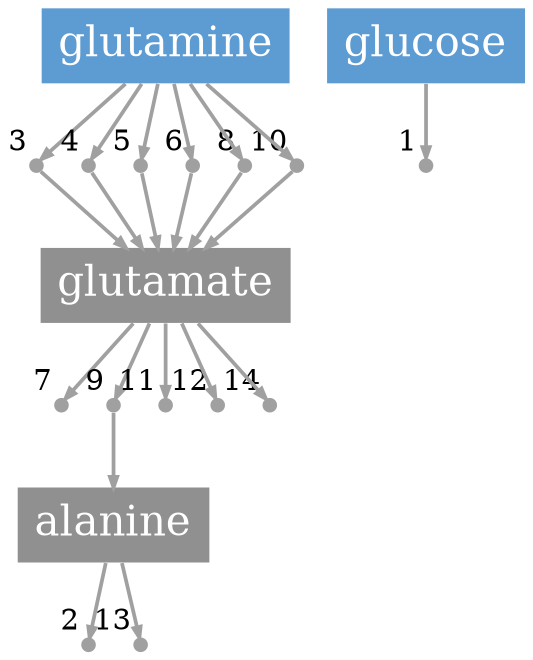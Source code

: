digraph G {
center = 1;
size="10,10";
1 [ label = "alanine", fontsize=20, shape="box" , fillcolor = "#909090", fontcolor = "#FFFFFF", style="filled,setlinewidth(0)"];
2 [ label = "glucose", fontsize=20, shape="box" , fillcolor = "#5D9BD3", fontcolor = "#FFFFFF", style="filled,setlinewidth(0)"];
3 [ label = "glutamate", fontsize=20, shape="box" , fillcolor = "#909090", fontcolor = "#FFFFFF", style="filled,setlinewidth(0)"];
4 [ label = "glutamine", fontsize=20, shape="box" , fillcolor = "#5D9BD3", fontcolor = "#FFFFFF", style="filled,setlinewidth(0)"];
5 [label = "", xlabel = "1", shape=circle, fixedsize=true, width=0.1, height=0.1, fillcolor = "#A0A0A0", style="filled,setlinewidth(0)"];
6 [label = "", xlabel = "2", shape=circle, fixedsize=true, width=0.1, height=0.1, fillcolor = "#A0A0A0", style="filled,setlinewidth(0)"];
7 [label = "", xlabel = "3", shape=circle, fixedsize=true, width=0.1, height=0.1, fillcolor = "#A0A0A0", style="filled,setlinewidth(0)"];
8 [label = "", xlabel = "4", shape=circle, fixedsize=true, width=0.1, height=0.1, fillcolor = "#A0A0A0", style="filled,setlinewidth(0)"];
9 [label = "", xlabel = "5", shape=circle, fixedsize=true, width=0.1, height=0.1, fillcolor = "#A0A0A0", style="filled,setlinewidth(0)"];
10 [label = "", xlabel = "6", shape=circle, fixedsize=true, width=0.1, height=0.1, fillcolor = "#A0A0A0", style="filled,setlinewidth(0)"];
11 [label = "", xlabel = "7", shape=circle, fixedsize=true, width=0.1, height=0.1, fillcolor = "#A0A0A0", style="filled,setlinewidth(0)"];
12 [label = "", xlabel = "8", shape=circle, fixedsize=true, width=0.1, height=0.1, fillcolor = "#A0A0A0", style="filled,setlinewidth(0)"];
13 [label = "", xlabel = "9", shape=circle, fixedsize=true, width=0.1, height=0.1, fillcolor = "#A0A0A0", style="filled,setlinewidth(0)"];
14 [label = "", xlabel = "10", shape=circle, fixedsize=true, width=0.1, height=0.1, fillcolor = "#A0A0A0", style="filled,setlinewidth(0)"];
15 [label = "", xlabel = "11", shape=circle, fixedsize=true, width=0.1, height=0.1, fillcolor = "#A0A0A0", style="filled,setlinewidth(0)"];
16 [label = "", xlabel = "12", shape=circle, fixedsize=true, width=0.1, height=0.1, fillcolor = "#A0A0A0", style="filled,setlinewidth(0)"];
17 [label = "", xlabel = "13", shape=circle, fixedsize=true, width=0.1, height=0.1, fillcolor = "#A0A0A0", style="filled,setlinewidth(0)"];
18 [label = "", xlabel = "14", shape=circle, fixedsize=true, width=0.1, height=0.1, fillcolor = "#A0A0A0", style="filled,setlinewidth(0)"];
1 -> 6 [arrowsize=0.5, fontsize=8, color="#A0A0A0", penwidth=1.800000];
1 -> 17 [arrowsize=0.5, fontsize=8, color="#A0A0A0", penwidth=1.800000];
2 -> 5 [arrowsize=0.5, fontsize=8, color="#A0A0A0", penwidth=1.800000];
3 -> 11 [arrowsize=0.5, fontsize=8, color="#A0A0A0", penwidth=1.800000];
3 -> 13 [arrowsize=0.5, fontsize=8, color="#A0A0A0", penwidth=1.800000];
3 -> 15 [arrowsize=0.5, fontsize=8, color="#A0A0A0", penwidth=1.800000];
3 -> 16 [arrowsize=0.5, fontsize=8, color="#A0A0A0", penwidth=1.800000];
3 -> 18 [arrowsize=0.5, fontsize=8, color="#A0A0A0", penwidth=1.800000];
4 -> 7 [arrowsize=0.5, fontsize=8, color="#A0A0A0", penwidth=1.800000];
4 -> 8 [arrowsize=0.5, fontsize=8, color="#A0A0A0", penwidth=1.800000];
4 -> 9 [arrowsize=0.5, fontsize=8, color="#A0A0A0", penwidth=1.800000];
4 -> 10 [arrowsize=0.5, fontsize=8, color="#A0A0A0", penwidth=1.800000];
4 -> 12 [arrowsize=0.5, fontsize=8, color="#A0A0A0", penwidth=1.800000];
4 -> 14 [arrowsize=0.5, fontsize=8, color="#A0A0A0", penwidth=1.800000];
7 -> 3 [arrowsize=0.5, fontsize=8, color="#A0A0A0", penwidth=1.800000];
8 -> 3 [arrowsize=0.5, fontsize=8, color="#A0A0A0", penwidth=1.800000];
9 -> 3 [arrowsize=0.5, fontsize=8, color="#A0A0A0", penwidth=1.800000];
10 -> 3 [arrowsize=0.5, fontsize=8, color="#A0A0A0", penwidth=1.800000];
12 -> 3 [arrowsize=0.5, fontsize=8, color="#A0A0A0", penwidth=1.800000];
13 -> 1 [arrowsize=0.5, fontsize=8, color="#A0A0A0", penwidth=1.800000];
14 -> 3 [arrowsize=0.5, fontsize=8, color="#A0A0A0", penwidth=1.800000];
}
